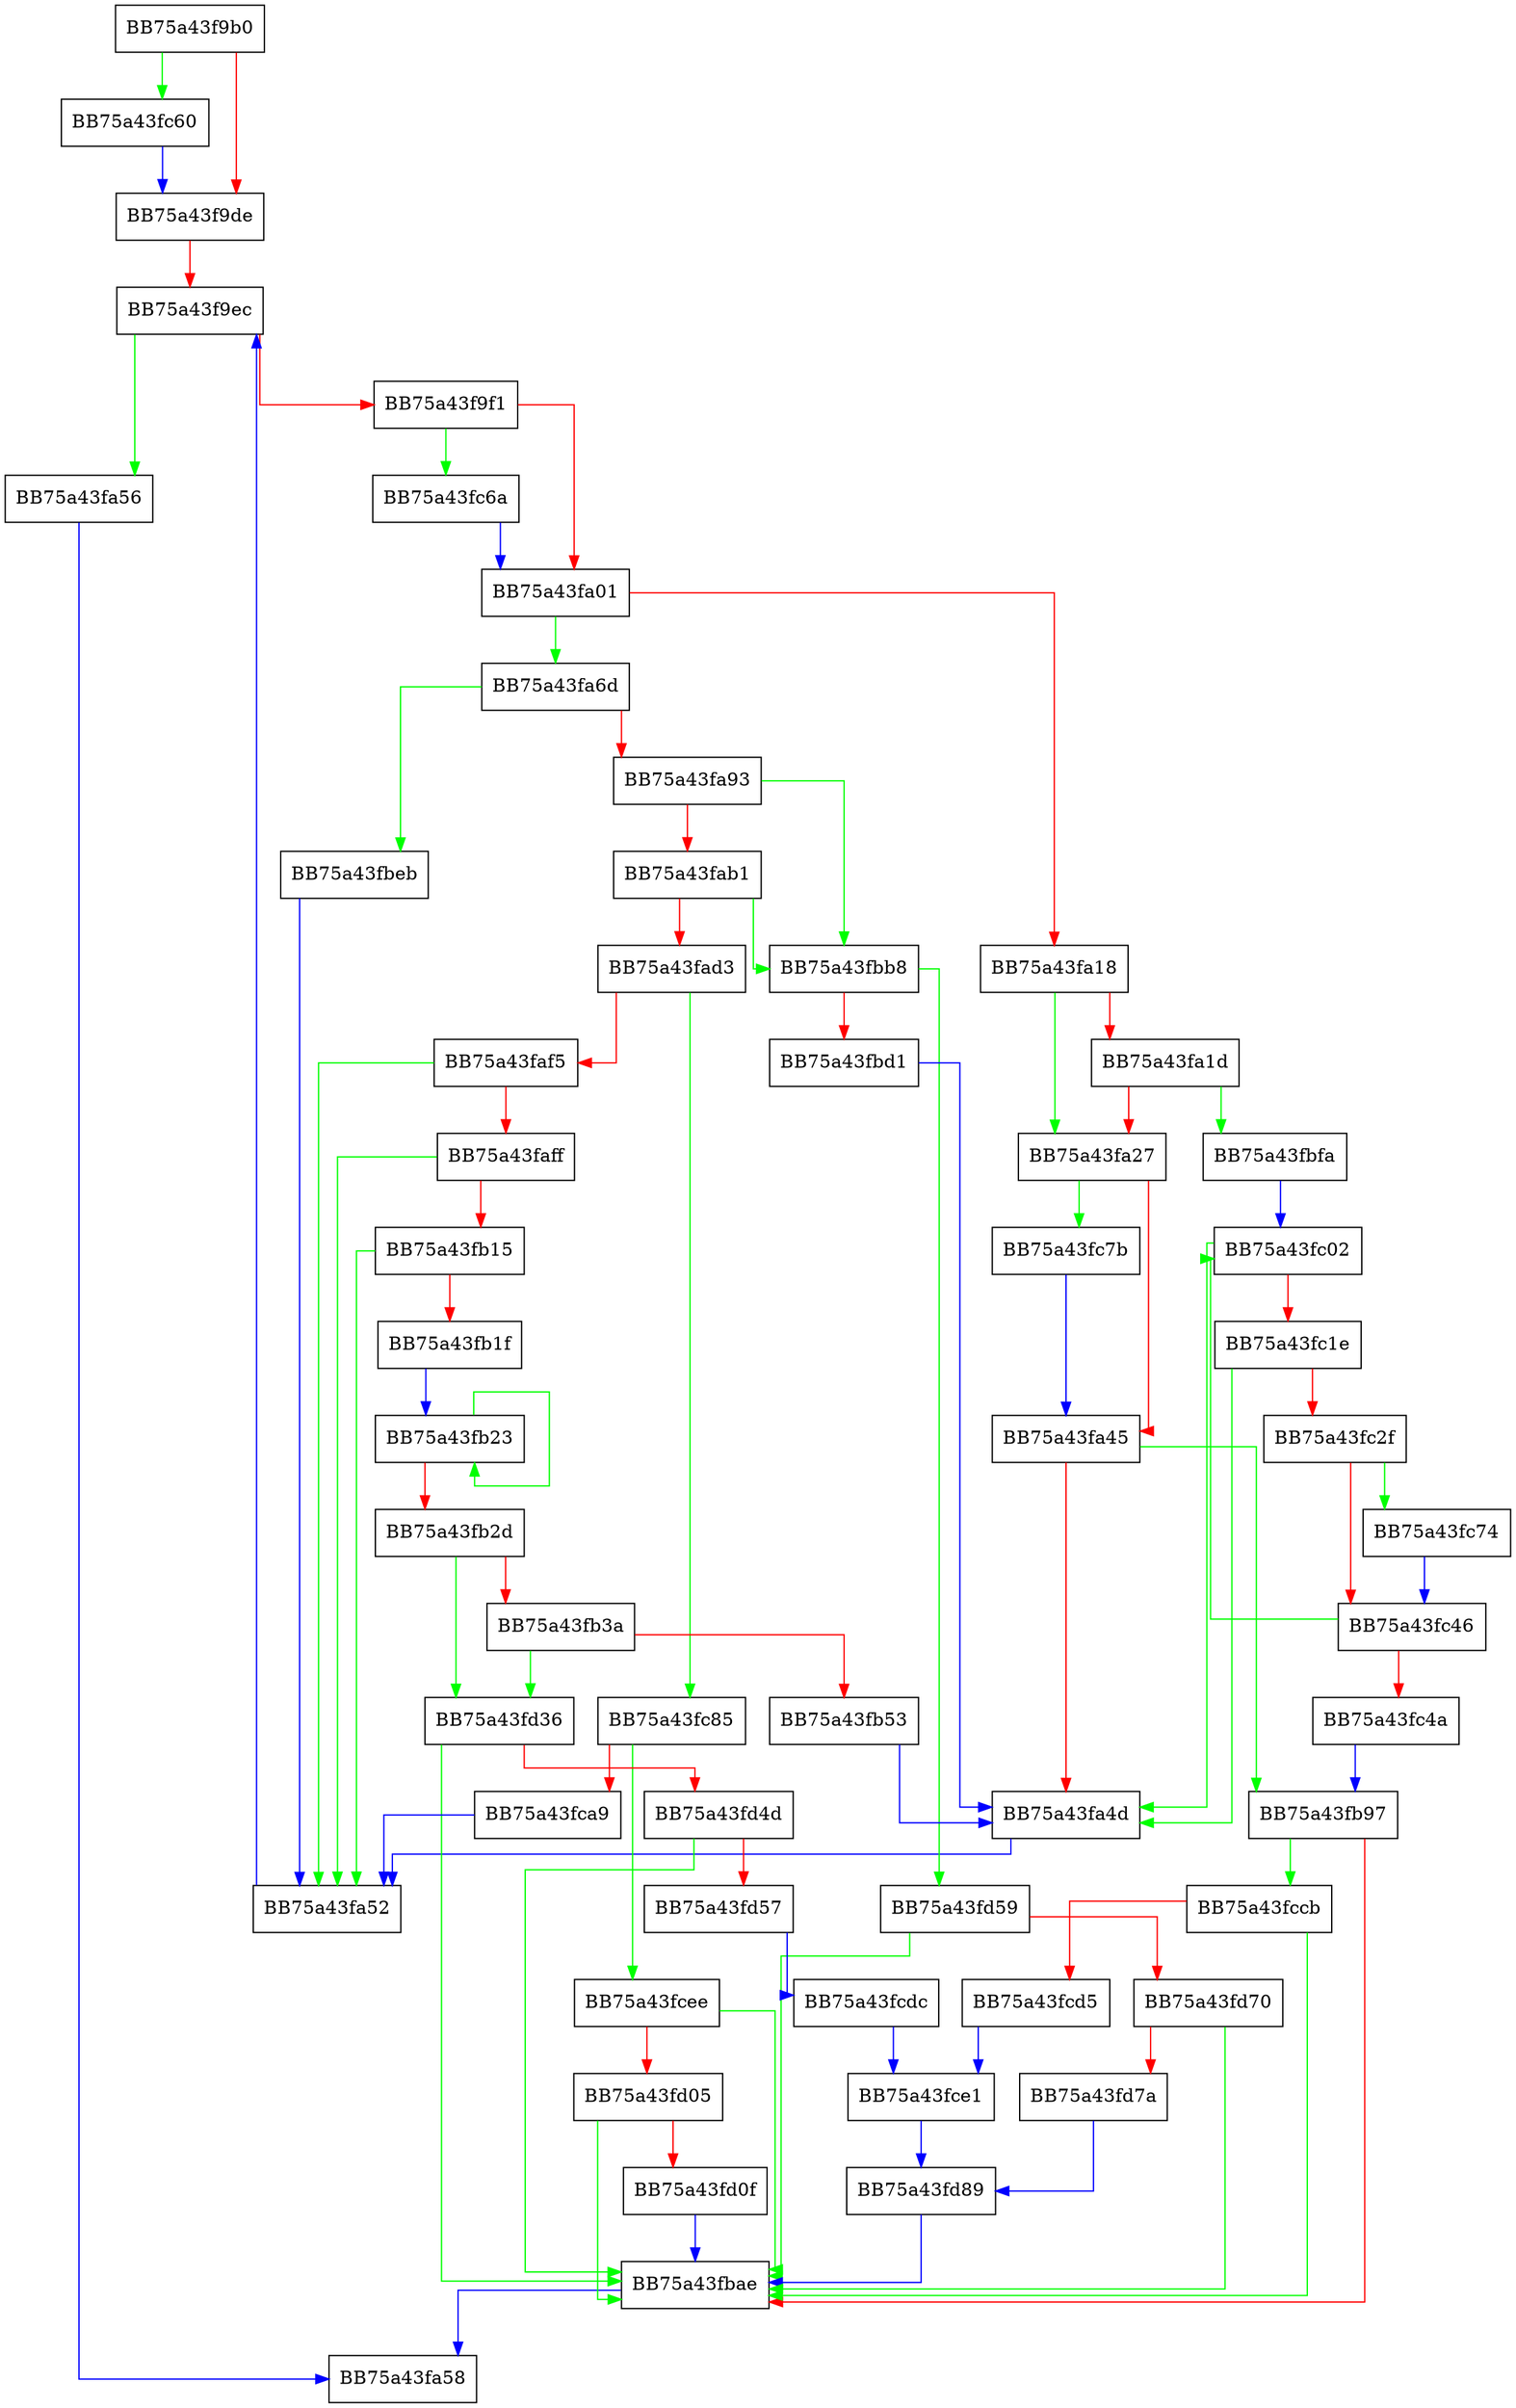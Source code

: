 digraph ApplyEnvrFilter {
  node [shape="box"];
  graph [splines=ortho];
  BB75a43f9b0 -> BB75a43fc60 [color="green"];
  BB75a43f9b0 -> BB75a43f9de [color="red"];
  BB75a43f9de -> BB75a43f9ec [color="red"];
  BB75a43f9ec -> BB75a43fa56 [color="green"];
  BB75a43f9ec -> BB75a43f9f1 [color="red"];
  BB75a43f9f1 -> BB75a43fc6a [color="green"];
  BB75a43f9f1 -> BB75a43fa01 [color="red"];
  BB75a43fa01 -> BB75a43fa6d [color="green"];
  BB75a43fa01 -> BB75a43fa18 [color="red"];
  BB75a43fa18 -> BB75a43fa27 [color="green"];
  BB75a43fa18 -> BB75a43fa1d [color="red"];
  BB75a43fa1d -> BB75a43fbfa [color="green"];
  BB75a43fa1d -> BB75a43fa27 [color="red"];
  BB75a43fa27 -> BB75a43fc7b [color="green"];
  BB75a43fa27 -> BB75a43fa45 [color="red"];
  BB75a43fa45 -> BB75a43fb97 [color="green"];
  BB75a43fa45 -> BB75a43fa4d [color="red"];
  BB75a43fa4d -> BB75a43fa52 [color="blue"];
  BB75a43fa52 -> BB75a43f9ec [color="blue"];
  BB75a43fa56 -> BB75a43fa58 [color="blue"];
  BB75a43fa6d -> BB75a43fbeb [color="green"];
  BB75a43fa6d -> BB75a43fa93 [color="red"];
  BB75a43fa93 -> BB75a43fbb8 [color="green"];
  BB75a43fa93 -> BB75a43fab1 [color="red"];
  BB75a43fab1 -> BB75a43fbb8 [color="green"];
  BB75a43fab1 -> BB75a43fad3 [color="red"];
  BB75a43fad3 -> BB75a43fc85 [color="green"];
  BB75a43fad3 -> BB75a43faf5 [color="red"];
  BB75a43faf5 -> BB75a43fa52 [color="green"];
  BB75a43faf5 -> BB75a43faff [color="red"];
  BB75a43faff -> BB75a43fa52 [color="green"];
  BB75a43faff -> BB75a43fb15 [color="red"];
  BB75a43fb15 -> BB75a43fa52 [color="green"];
  BB75a43fb15 -> BB75a43fb1f [color="red"];
  BB75a43fb1f -> BB75a43fb23 [color="blue"];
  BB75a43fb23 -> BB75a43fb23 [color="green"];
  BB75a43fb23 -> BB75a43fb2d [color="red"];
  BB75a43fb2d -> BB75a43fd36 [color="green"];
  BB75a43fb2d -> BB75a43fb3a [color="red"];
  BB75a43fb3a -> BB75a43fd36 [color="green"];
  BB75a43fb3a -> BB75a43fb53 [color="red"];
  BB75a43fb53 -> BB75a43fa4d [color="blue"];
  BB75a43fb97 -> BB75a43fccb [color="green"];
  BB75a43fb97 -> BB75a43fbae [color="red"];
  BB75a43fbae -> BB75a43fa58 [color="blue"];
  BB75a43fbb8 -> BB75a43fd59 [color="green"];
  BB75a43fbb8 -> BB75a43fbd1 [color="red"];
  BB75a43fbd1 -> BB75a43fa4d [color="blue"];
  BB75a43fbeb -> BB75a43fa52 [color="blue"];
  BB75a43fbfa -> BB75a43fc02 [color="blue"];
  BB75a43fc02 -> BB75a43fa4d [color="green"];
  BB75a43fc02 -> BB75a43fc1e [color="red"];
  BB75a43fc1e -> BB75a43fa4d [color="green"];
  BB75a43fc1e -> BB75a43fc2f [color="red"];
  BB75a43fc2f -> BB75a43fc74 [color="green"];
  BB75a43fc2f -> BB75a43fc46 [color="red"];
  BB75a43fc46 -> BB75a43fc02 [color="green"];
  BB75a43fc46 -> BB75a43fc4a [color="red"];
  BB75a43fc4a -> BB75a43fb97 [color="blue"];
  BB75a43fc60 -> BB75a43f9de [color="blue"];
  BB75a43fc6a -> BB75a43fa01 [color="blue"];
  BB75a43fc74 -> BB75a43fc46 [color="blue"];
  BB75a43fc7b -> BB75a43fa45 [color="blue"];
  BB75a43fc85 -> BB75a43fcee [color="green"];
  BB75a43fc85 -> BB75a43fca9 [color="red"];
  BB75a43fca9 -> BB75a43fa52 [color="blue"];
  BB75a43fccb -> BB75a43fbae [color="green"];
  BB75a43fccb -> BB75a43fcd5 [color="red"];
  BB75a43fcd5 -> BB75a43fce1 [color="blue"];
  BB75a43fcdc -> BB75a43fce1 [color="blue"];
  BB75a43fce1 -> BB75a43fd89 [color="blue"];
  BB75a43fcee -> BB75a43fbae [color="green"];
  BB75a43fcee -> BB75a43fd05 [color="red"];
  BB75a43fd05 -> BB75a43fbae [color="green"];
  BB75a43fd05 -> BB75a43fd0f [color="red"];
  BB75a43fd0f -> BB75a43fbae [color="blue"];
  BB75a43fd36 -> BB75a43fbae [color="green"];
  BB75a43fd36 -> BB75a43fd4d [color="red"];
  BB75a43fd4d -> BB75a43fbae [color="green"];
  BB75a43fd4d -> BB75a43fd57 [color="red"];
  BB75a43fd57 -> BB75a43fcdc [color="blue"];
  BB75a43fd59 -> BB75a43fbae [color="green"];
  BB75a43fd59 -> BB75a43fd70 [color="red"];
  BB75a43fd70 -> BB75a43fbae [color="green"];
  BB75a43fd70 -> BB75a43fd7a [color="red"];
  BB75a43fd7a -> BB75a43fd89 [color="blue"];
  BB75a43fd89 -> BB75a43fbae [color="blue"];
}